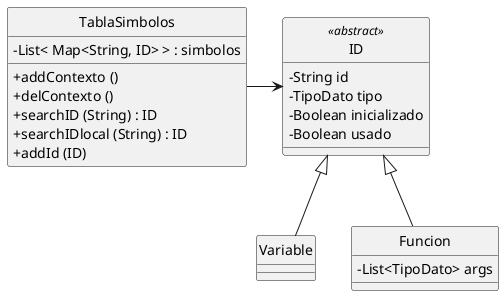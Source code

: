 @startuml TablaSimbolos

skinparam ClassAttributeIconSize 0
hide circle

class TablaSimbolos {
    - List< Map<String, ID> > : simbolos
    + addContexto ()
    + delContexto ()
    + searchID (String) : ID
    + searchIDlocal (String) : ID
    + addId (ID)
}

class ID <<abstract>> {
    - String id
    - TipoDato tipo
    - Boolean inicializado
    - Boolean usado
}

class Variable {}

class Funcion {
    - List<TipoDato> args
}

TablaSimbolos -> ID
ID <|-- Variable
ID <|-- Funcion

@enduml